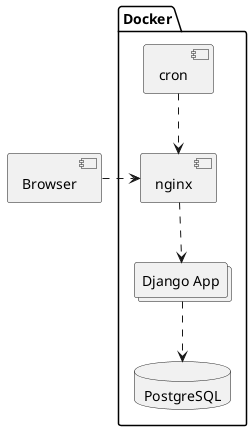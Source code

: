 @startuml

component Browser

package "Docker" {
    database PostgreSQL
    collections "Django App" as Django

    Browser .right.> [nginx]
    [nginx] ..> Django
    Django ..> PostgreSQL
    [cron] .down.> [nginx]
}

@enduml
